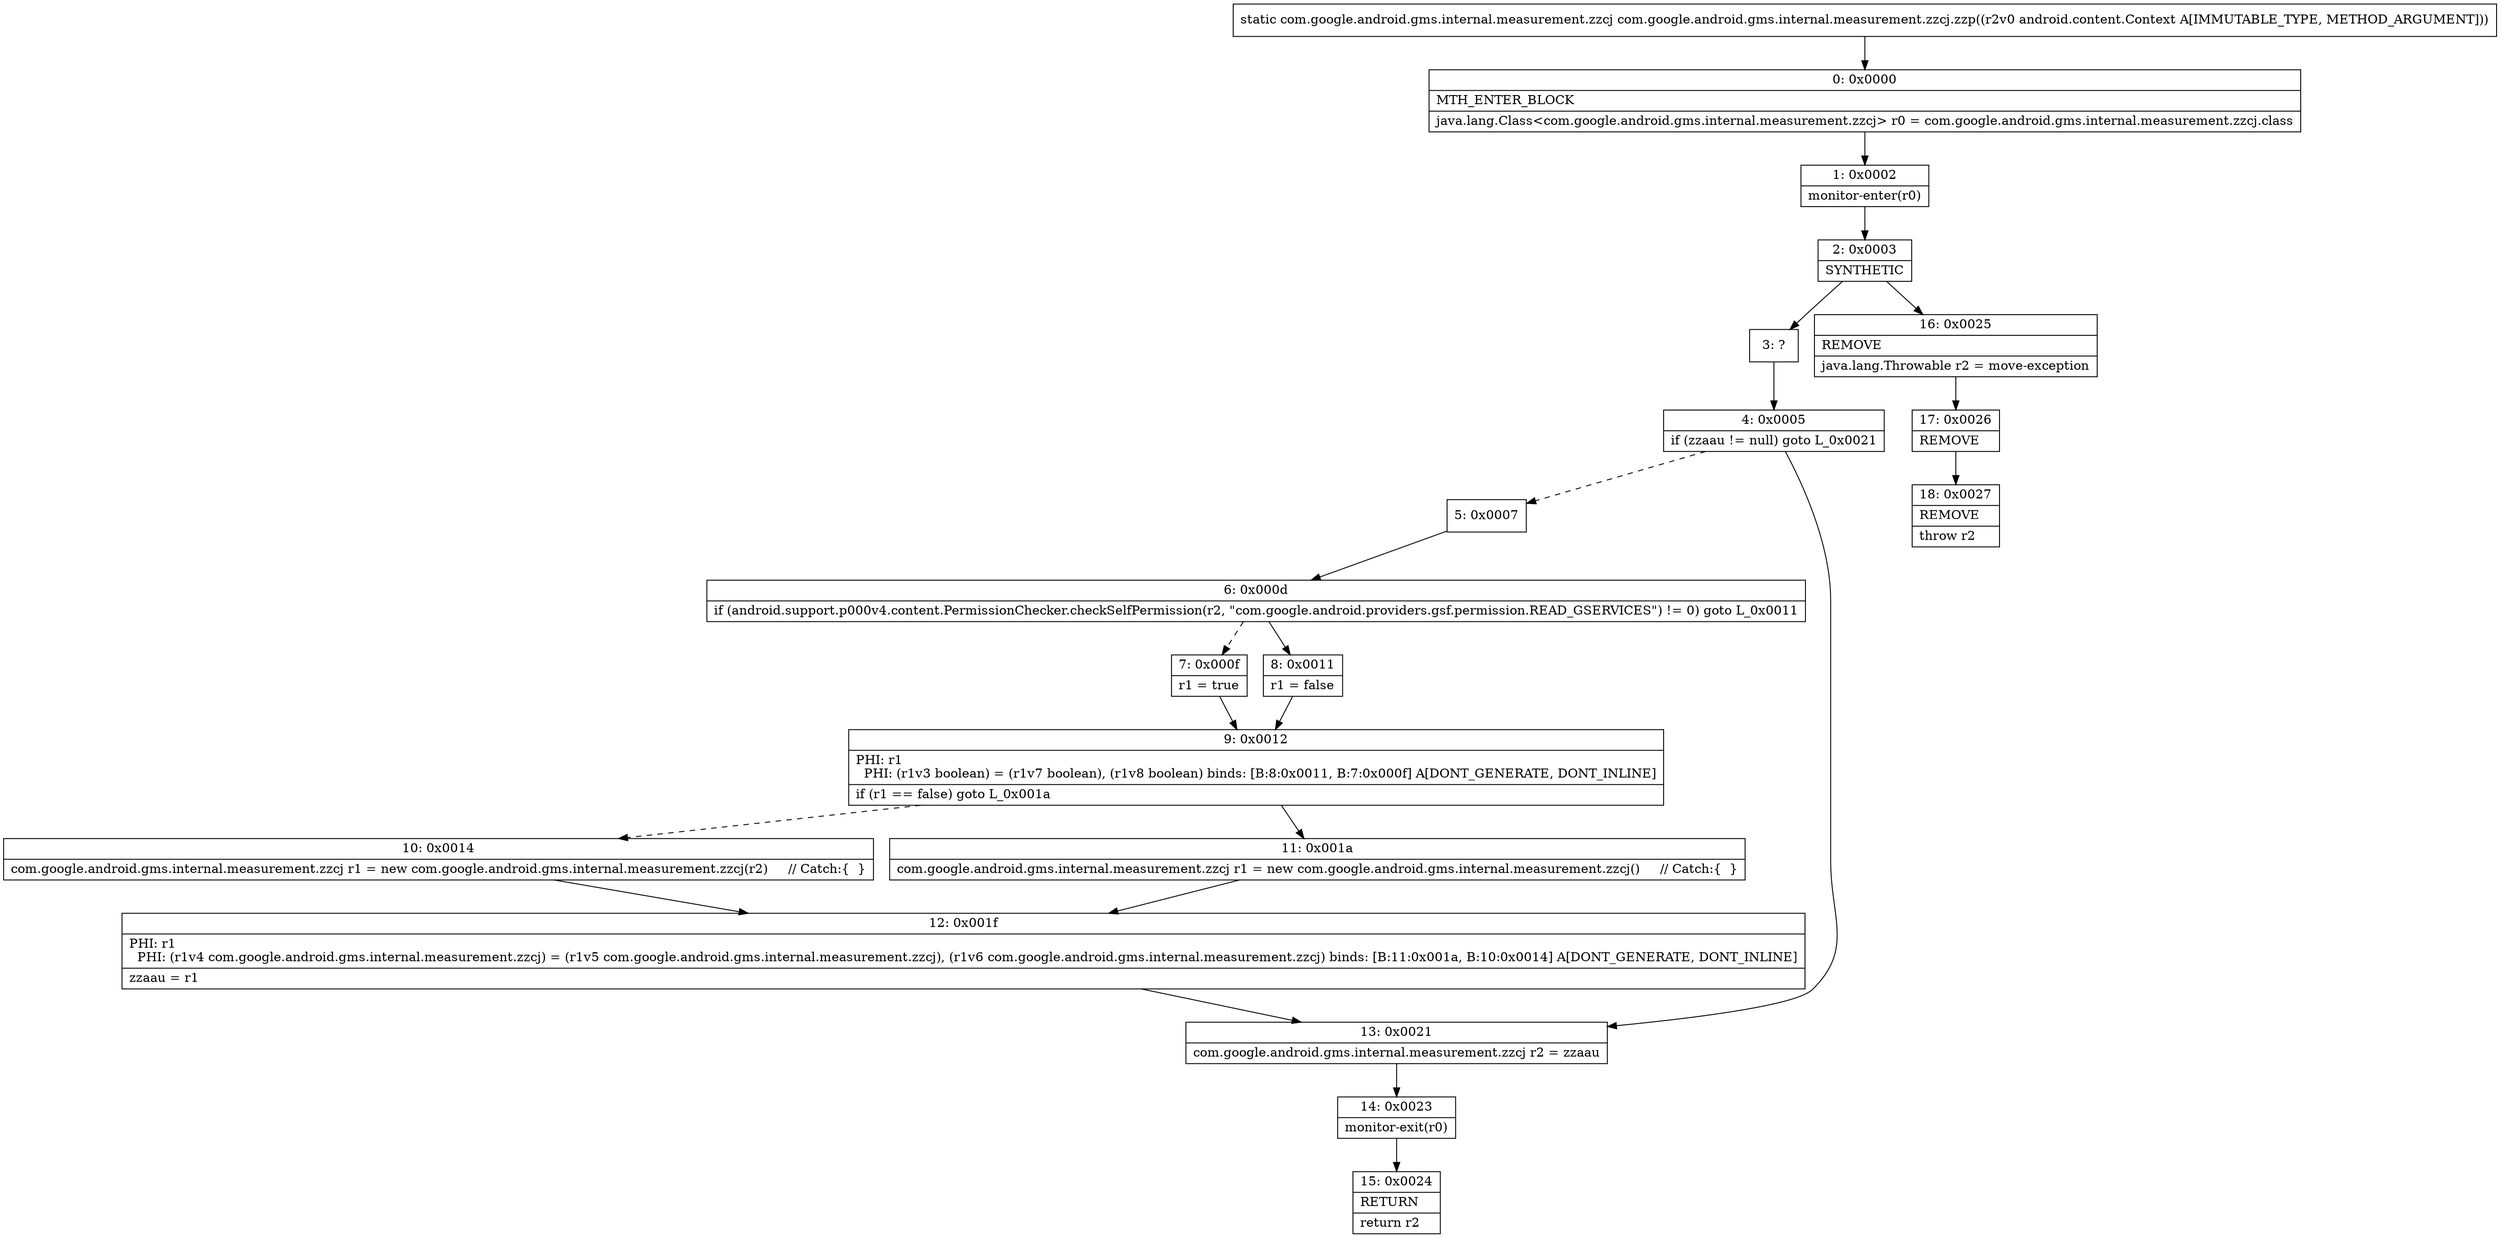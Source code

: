 digraph "CFG forcom.google.android.gms.internal.measurement.zzcj.zzp(Landroid\/content\/Context;)Lcom\/google\/android\/gms\/internal\/measurement\/zzcj;" {
Node_0 [shape=record,label="{0\:\ 0x0000|MTH_ENTER_BLOCK\l|java.lang.Class\<com.google.android.gms.internal.measurement.zzcj\> r0 = com.google.android.gms.internal.measurement.zzcj.class\l}"];
Node_1 [shape=record,label="{1\:\ 0x0002|monitor\-enter(r0)\l}"];
Node_2 [shape=record,label="{2\:\ 0x0003|SYNTHETIC\l}"];
Node_3 [shape=record,label="{3\:\ ?}"];
Node_4 [shape=record,label="{4\:\ 0x0005|if (zzaau != null) goto L_0x0021\l}"];
Node_5 [shape=record,label="{5\:\ 0x0007}"];
Node_6 [shape=record,label="{6\:\ 0x000d|if (android.support.p000v4.content.PermissionChecker.checkSelfPermission(r2, \"com.google.android.providers.gsf.permission.READ_GSERVICES\") != 0) goto L_0x0011\l}"];
Node_7 [shape=record,label="{7\:\ 0x000f|r1 = true\l}"];
Node_8 [shape=record,label="{8\:\ 0x0011|r1 = false\l}"];
Node_9 [shape=record,label="{9\:\ 0x0012|PHI: r1 \l  PHI: (r1v3 boolean) = (r1v7 boolean), (r1v8 boolean) binds: [B:8:0x0011, B:7:0x000f] A[DONT_GENERATE, DONT_INLINE]\l|if (r1 == false) goto L_0x001a\l}"];
Node_10 [shape=record,label="{10\:\ 0x0014|com.google.android.gms.internal.measurement.zzcj r1 = new com.google.android.gms.internal.measurement.zzcj(r2)     \/\/ Catch:\{  \}\l}"];
Node_11 [shape=record,label="{11\:\ 0x001a|com.google.android.gms.internal.measurement.zzcj r1 = new com.google.android.gms.internal.measurement.zzcj()     \/\/ Catch:\{  \}\l}"];
Node_12 [shape=record,label="{12\:\ 0x001f|PHI: r1 \l  PHI: (r1v4 com.google.android.gms.internal.measurement.zzcj) = (r1v5 com.google.android.gms.internal.measurement.zzcj), (r1v6 com.google.android.gms.internal.measurement.zzcj) binds: [B:11:0x001a, B:10:0x0014] A[DONT_GENERATE, DONT_INLINE]\l|zzaau = r1\l}"];
Node_13 [shape=record,label="{13\:\ 0x0021|com.google.android.gms.internal.measurement.zzcj r2 = zzaau\l}"];
Node_14 [shape=record,label="{14\:\ 0x0023|monitor\-exit(r0)\l}"];
Node_15 [shape=record,label="{15\:\ 0x0024|RETURN\l|return r2\l}"];
Node_16 [shape=record,label="{16\:\ 0x0025|REMOVE\l|java.lang.Throwable r2 = move\-exception\l}"];
Node_17 [shape=record,label="{17\:\ 0x0026|REMOVE\l}"];
Node_18 [shape=record,label="{18\:\ 0x0027|REMOVE\l|throw r2\l}"];
MethodNode[shape=record,label="{static com.google.android.gms.internal.measurement.zzcj com.google.android.gms.internal.measurement.zzcj.zzp((r2v0 android.content.Context A[IMMUTABLE_TYPE, METHOD_ARGUMENT])) }"];
MethodNode -> Node_0;
Node_0 -> Node_1;
Node_1 -> Node_2;
Node_2 -> Node_3;
Node_2 -> Node_16;
Node_3 -> Node_4;
Node_4 -> Node_5[style=dashed];
Node_4 -> Node_13;
Node_5 -> Node_6;
Node_6 -> Node_7[style=dashed];
Node_6 -> Node_8;
Node_7 -> Node_9;
Node_8 -> Node_9;
Node_9 -> Node_10[style=dashed];
Node_9 -> Node_11;
Node_10 -> Node_12;
Node_11 -> Node_12;
Node_12 -> Node_13;
Node_13 -> Node_14;
Node_14 -> Node_15;
Node_16 -> Node_17;
Node_17 -> Node_18;
}

